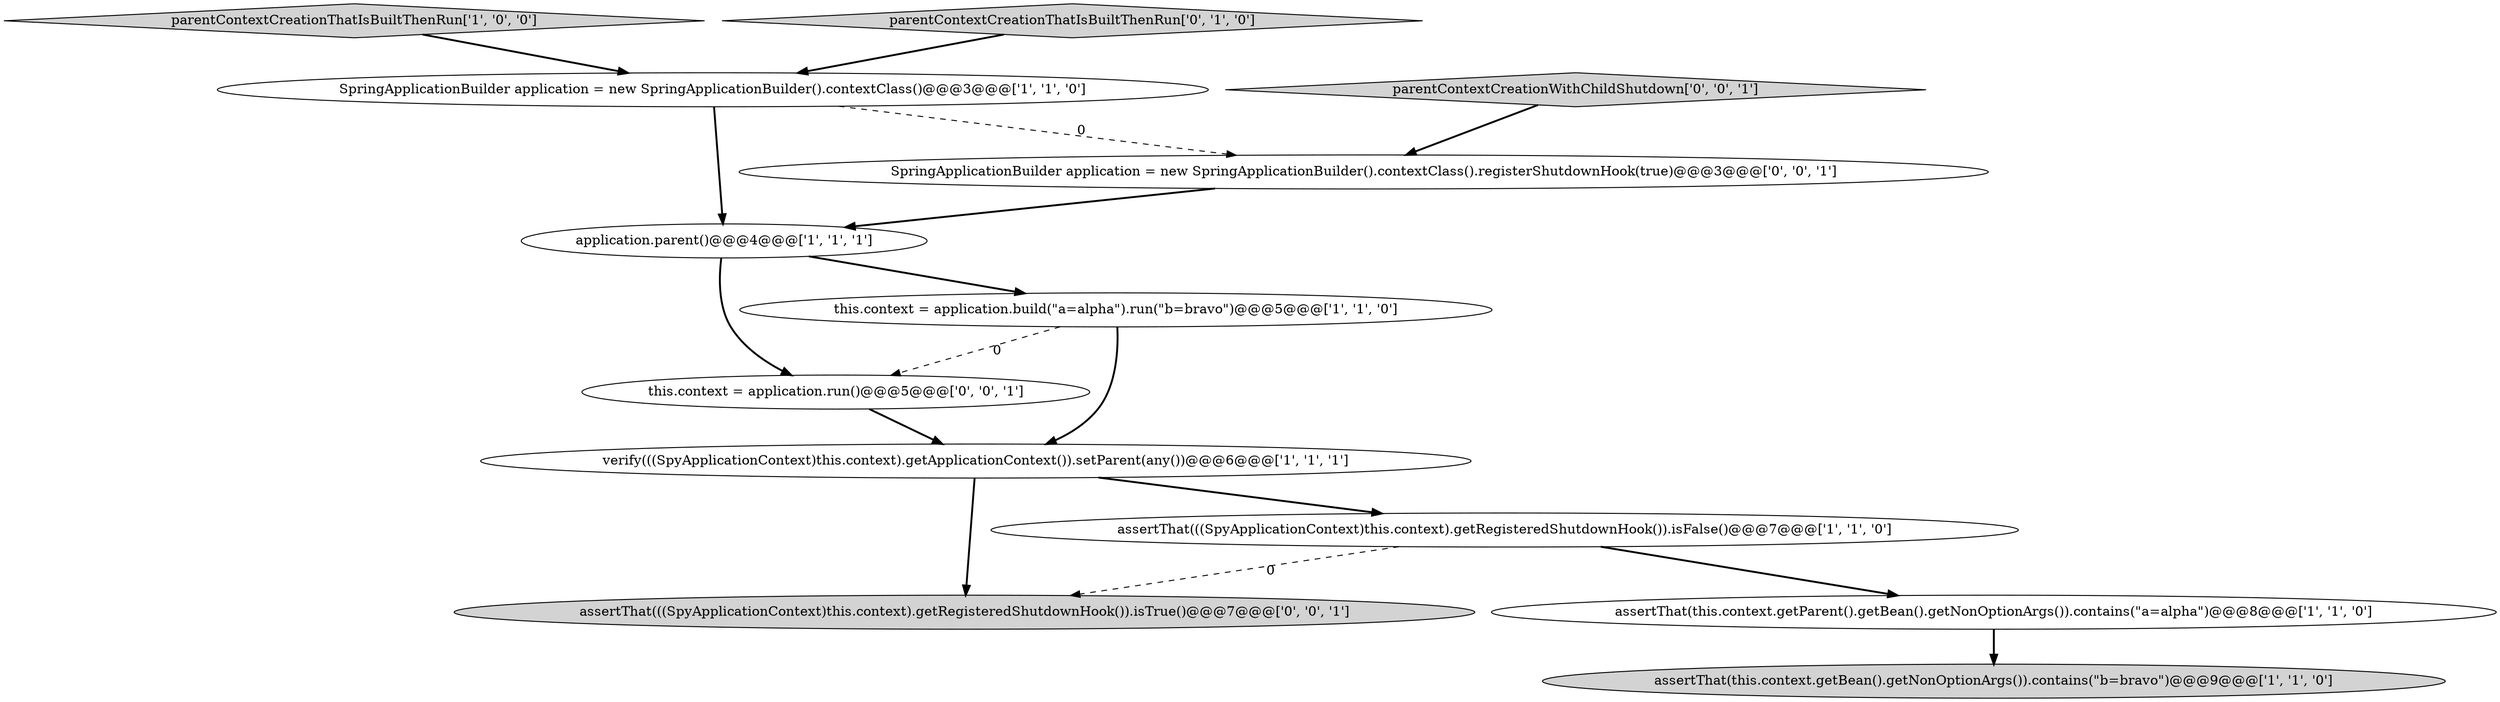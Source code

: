 digraph {
1 [style = filled, label = "parentContextCreationThatIsBuiltThenRun['1', '0', '0']", fillcolor = lightgray, shape = diamond image = "AAA0AAABBB1BBB"];
12 [style = filled, label = "parentContextCreationWithChildShutdown['0', '0', '1']", fillcolor = lightgray, shape = diamond image = "AAA0AAABBB3BBB"];
8 [style = filled, label = "parentContextCreationThatIsBuiltThenRun['0', '1', '0']", fillcolor = lightgray, shape = diamond image = "AAA0AAABBB2BBB"];
6 [style = filled, label = "assertThat(this.context.getParent().getBean().getNonOptionArgs()).contains(\"a=alpha\")@@@8@@@['1', '1', '0']", fillcolor = white, shape = ellipse image = "AAA0AAABBB1BBB"];
2 [style = filled, label = "verify(((SpyApplicationContext)this.context).getApplicationContext()).setParent(any())@@@6@@@['1', '1', '1']", fillcolor = white, shape = ellipse image = "AAA0AAABBB1BBB"];
9 [style = filled, label = "SpringApplicationBuilder application = new SpringApplicationBuilder().contextClass().registerShutdownHook(true)@@@3@@@['0', '0', '1']", fillcolor = white, shape = ellipse image = "AAA0AAABBB3BBB"];
10 [style = filled, label = "assertThat(((SpyApplicationContext)this.context).getRegisteredShutdownHook()).isTrue()@@@7@@@['0', '0', '1']", fillcolor = lightgray, shape = ellipse image = "AAA0AAABBB3BBB"];
4 [style = filled, label = "SpringApplicationBuilder application = new SpringApplicationBuilder().contextClass()@@@3@@@['1', '1', '0']", fillcolor = white, shape = ellipse image = "AAA0AAABBB1BBB"];
11 [style = filled, label = "this.context = application.run()@@@5@@@['0', '0', '1']", fillcolor = white, shape = ellipse image = "AAA0AAABBB3BBB"];
3 [style = filled, label = "assertThat(((SpyApplicationContext)this.context).getRegisteredShutdownHook()).isFalse()@@@7@@@['1', '1', '0']", fillcolor = white, shape = ellipse image = "AAA0AAABBB1BBB"];
5 [style = filled, label = "this.context = application.build(\"a=alpha\").run(\"b=bravo\")@@@5@@@['1', '1', '0']", fillcolor = white, shape = ellipse image = "AAA0AAABBB1BBB"];
0 [style = filled, label = "application.parent()@@@4@@@['1', '1', '1']", fillcolor = white, shape = ellipse image = "AAA0AAABBB1BBB"];
7 [style = filled, label = "assertThat(this.context.getBean().getNonOptionArgs()).contains(\"b=bravo\")@@@9@@@['1', '1', '0']", fillcolor = lightgray, shape = ellipse image = "AAA0AAABBB1BBB"];
0->11 [style = bold, label=""];
3->6 [style = bold, label=""];
5->2 [style = bold, label=""];
1->4 [style = bold, label=""];
4->9 [style = dashed, label="0"];
3->10 [style = dashed, label="0"];
8->4 [style = bold, label=""];
9->0 [style = bold, label=""];
6->7 [style = bold, label=""];
5->11 [style = dashed, label="0"];
2->10 [style = bold, label=""];
12->9 [style = bold, label=""];
11->2 [style = bold, label=""];
2->3 [style = bold, label=""];
4->0 [style = bold, label=""];
0->5 [style = bold, label=""];
}
